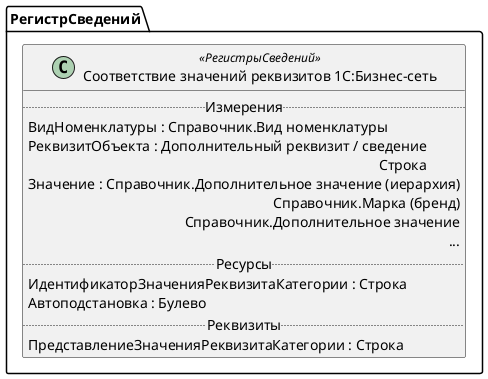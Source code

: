 ﻿@startuml СоответствиеЗначенийРеквизитов1СБизнесСеть
'!include templates.wsd
'..\include templates.wsd
class РегистрСведений.СоответствиеЗначенийРеквизитов1СБизнесСеть as "Соответствие значений реквизитов 1С:Бизнес-сеть" <<РегистрыСведений>>
{
..Измерения..
ВидНоменклатуры : Справочник.Вид номенклатуры
РеквизитОбъекта : Дополнительный реквизит / сведение\rСтрока
Значение : Справочник.Дополнительное значение (иерархия)\rСправочник.Марка (бренд)\rСправочник.Дополнительное значение\r...
..Ресурсы..
ИдентификаторЗначенияРеквизитаКатегории : Строка
Автоподстановка : Булево
..Реквизиты..
ПредставлениеЗначенияРеквизитаКатегории : Строка
}
@enduml
